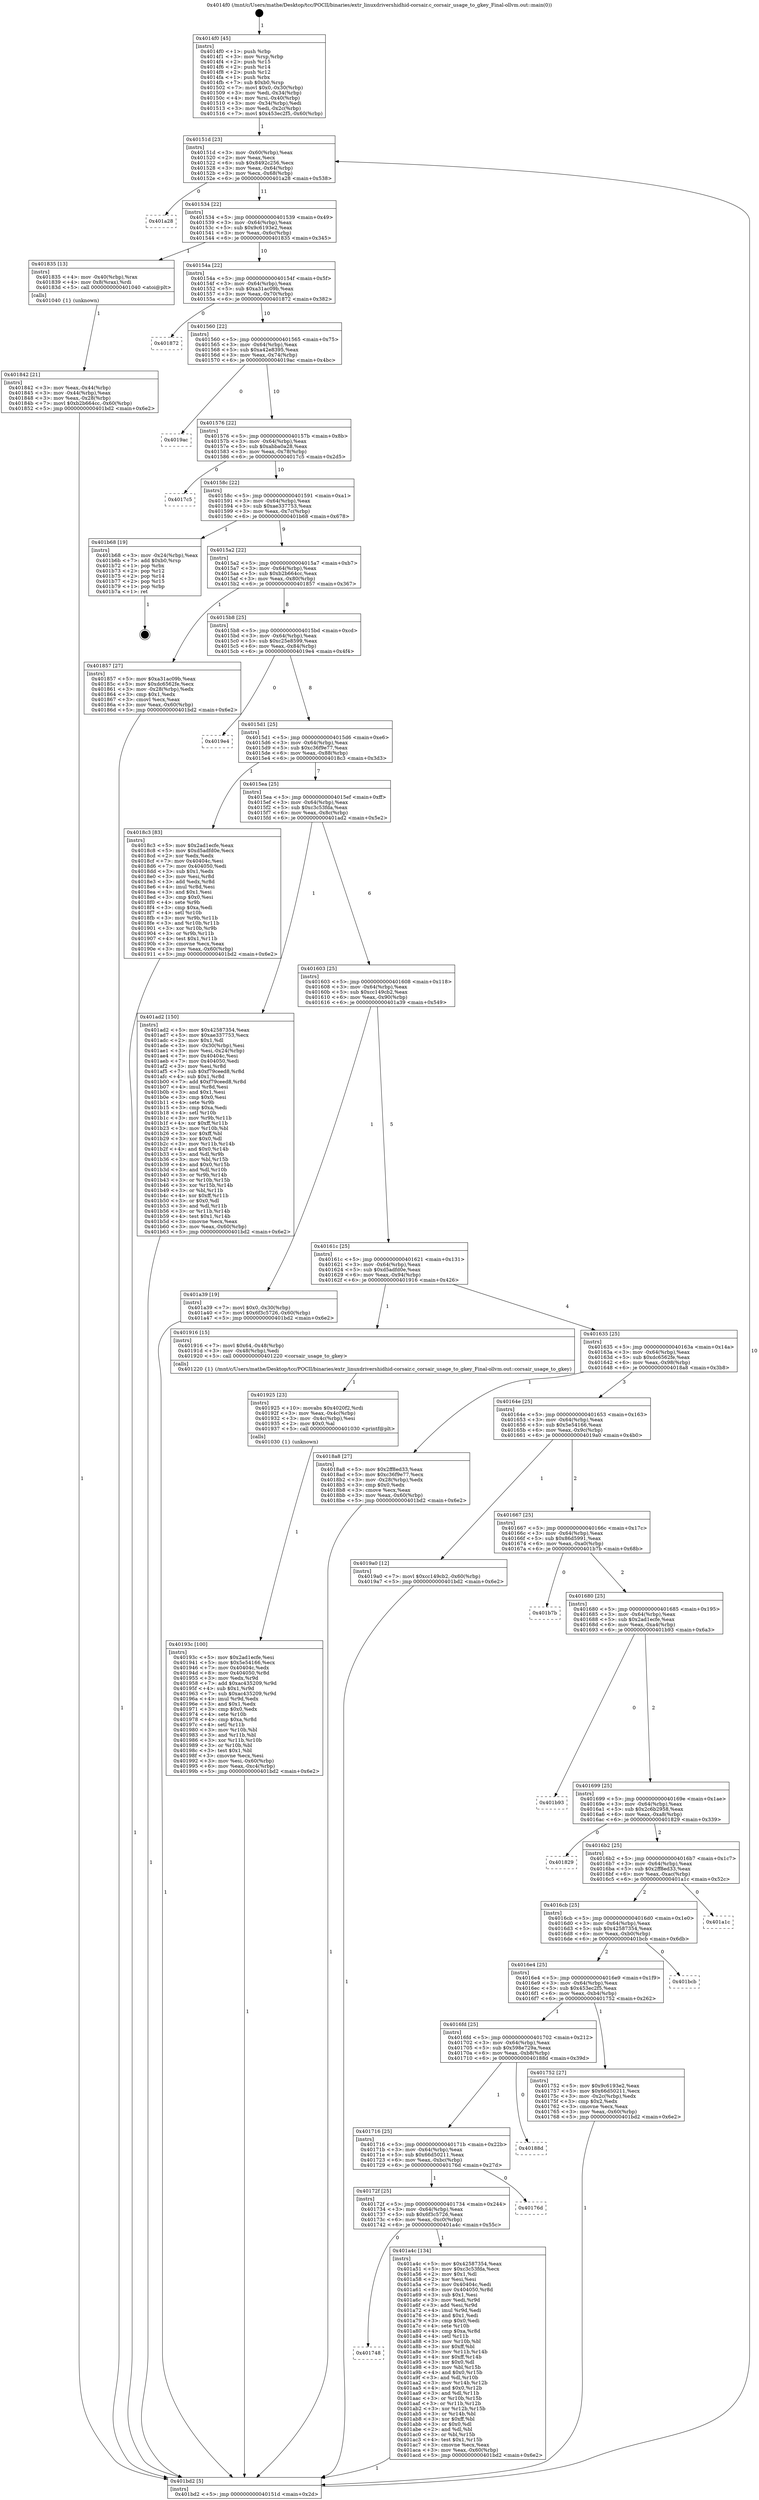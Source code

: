 digraph "0x4014f0" {
  label = "0x4014f0 (/mnt/c/Users/mathe/Desktop/tcc/POCII/binaries/extr_linuxdrivershidhid-corsair.c_corsair_usage_to_gkey_Final-ollvm.out::main(0))"
  labelloc = "t"
  node[shape=record]

  Entry [label="",width=0.3,height=0.3,shape=circle,fillcolor=black,style=filled]
  "0x40151d" [label="{
     0x40151d [23]\l
     | [instrs]\l
     &nbsp;&nbsp;0x40151d \<+3\>: mov -0x60(%rbp),%eax\l
     &nbsp;&nbsp;0x401520 \<+2\>: mov %eax,%ecx\l
     &nbsp;&nbsp;0x401522 \<+6\>: sub $0x8492c256,%ecx\l
     &nbsp;&nbsp;0x401528 \<+3\>: mov %eax,-0x64(%rbp)\l
     &nbsp;&nbsp;0x40152b \<+3\>: mov %ecx,-0x68(%rbp)\l
     &nbsp;&nbsp;0x40152e \<+6\>: je 0000000000401a28 \<main+0x538\>\l
  }"]
  "0x401a28" [label="{
     0x401a28\l
  }", style=dashed]
  "0x401534" [label="{
     0x401534 [22]\l
     | [instrs]\l
     &nbsp;&nbsp;0x401534 \<+5\>: jmp 0000000000401539 \<main+0x49\>\l
     &nbsp;&nbsp;0x401539 \<+3\>: mov -0x64(%rbp),%eax\l
     &nbsp;&nbsp;0x40153c \<+5\>: sub $0x9c6193e2,%eax\l
     &nbsp;&nbsp;0x401541 \<+3\>: mov %eax,-0x6c(%rbp)\l
     &nbsp;&nbsp;0x401544 \<+6\>: je 0000000000401835 \<main+0x345\>\l
  }"]
  Exit [label="",width=0.3,height=0.3,shape=circle,fillcolor=black,style=filled,peripheries=2]
  "0x401835" [label="{
     0x401835 [13]\l
     | [instrs]\l
     &nbsp;&nbsp;0x401835 \<+4\>: mov -0x40(%rbp),%rax\l
     &nbsp;&nbsp;0x401839 \<+4\>: mov 0x8(%rax),%rdi\l
     &nbsp;&nbsp;0x40183d \<+5\>: call 0000000000401040 \<atoi@plt\>\l
     | [calls]\l
     &nbsp;&nbsp;0x401040 \{1\} (unknown)\l
  }"]
  "0x40154a" [label="{
     0x40154a [22]\l
     | [instrs]\l
     &nbsp;&nbsp;0x40154a \<+5\>: jmp 000000000040154f \<main+0x5f\>\l
     &nbsp;&nbsp;0x40154f \<+3\>: mov -0x64(%rbp),%eax\l
     &nbsp;&nbsp;0x401552 \<+5\>: sub $0xa31ac09b,%eax\l
     &nbsp;&nbsp;0x401557 \<+3\>: mov %eax,-0x70(%rbp)\l
     &nbsp;&nbsp;0x40155a \<+6\>: je 0000000000401872 \<main+0x382\>\l
  }"]
  "0x401748" [label="{
     0x401748\l
  }", style=dashed]
  "0x401872" [label="{
     0x401872\l
  }", style=dashed]
  "0x401560" [label="{
     0x401560 [22]\l
     | [instrs]\l
     &nbsp;&nbsp;0x401560 \<+5\>: jmp 0000000000401565 \<main+0x75\>\l
     &nbsp;&nbsp;0x401565 \<+3\>: mov -0x64(%rbp),%eax\l
     &nbsp;&nbsp;0x401568 \<+5\>: sub $0xa42e8395,%eax\l
     &nbsp;&nbsp;0x40156d \<+3\>: mov %eax,-0x74(%rbp)\l
     &nbsp;&nbsp;0x401570 \<+6\>: je 00000000004019ac \<main+0x4bc\>\l
  }"]
  "0x401a4c" [label="{
     0x401a4c [134]\l
     | [instrs]\l
     &nbsp;&nbsp;0x401a4c \<+5\>: mov $0x42587354,%eax\l
     &nbsp;&nbsp;0x401a51 \<+5\>: mov $0xc3c53fda,%ecx\l
     &nbsp;&nbsp;0x401a56 \<+2\>: mov $0x1,%dl\l
     &nbsp;&nbsp;0x401a58 \<+2\>: xor %esi,%esi\l
     &nbsp;&nbsp;0x401a5a \<+7\>: mov 0x40404c,%edi\l
     &nbsp;&nbsp;0x401a61 \<+8\>: mov 0x404050,%r8d\l
     &nbsp;&nbsp;0x401a69 \<+3\>: sub $0x1,%esi\l
     &nbsp;&nbsp;0x401a6c \<+3\>: mov %edi,%r9d\l
     &nbsp;&nbsp;0x401a6f \<+3\>: add %esi,%r9d\l
     &nbsp;&nbsp;0x401a72 \<+4\>: imul %r9d,%edi\l
     &nbsp;&nbsp;0x401a76 \<+3\>: and $0x1,%edi\l
     &nbsp;&nbsp;0x401a79 \<+3\>: cmp $0x0,%edi\l
     &nbsp;&nbsp;0x401a7c \<+4\>: sete %r10b\l
     &nbsp;&nbsp;0x401a80 \<+4\>: cmp $0xa,%r8d\l
     &nbsp;&nbsp;0x401a84 \<+4\>: setl %r11b\l
     &nbsp;&nbsp;0x401a88 \<+3\>: mov %r10b,%bl\l
     &nbsp;&nbsp;0x401a8b \<+3\>: xor $0xff,%bl\l
     &nbsp;&nbsp;0x401a8e \<+3\>: mov %r11b,%r14b\l
     &nbsp;&nbsp;0x401a91 \<+4\>: xor $0xff,%r14b\l
     &nbsp;&nbsp;0x401a95 \<+3\>: xor $0x0,%dl\l
     &nbsp;&nbsp;0x401a98 \<+3\>: mov %bl,%r15b\l
     &nbsp;&nbsp;0x401a9b \<+4\>: and $0x0,%r15b\l
     &nbsp;&nbsp;0x401a9f \<+3\>: and %dl,%r10b\l
     &nbsp;&nbsp;0x401aa2 \<+3\>: mov %r14b,%r12b\l
     &nbsp;&nbsp;0x401aa5 \<+4\>: and $0x0,%r12b\l
     &nbsp;&nbsp;0x401aa9 \<+3\>: and %dl,%r11b\l
     &nbsp;&nbsp;0x401aac \<+3\>: or %r10b,%r15b\l
     &nbsp;&nbsp;0x401aaf \<+3\>: or %r11b,%r12b\l
     &nbsp;&nbsp;0x401ab2 \<+3\>: xor %r12b,%r15b\l
     &nbsp;&nbsp;0x401ab5 \<+3\>: or %r14b,%bl\l
     &nbsp;&nbsp;0x401ab8 \<+3\>: xor $0xff,%bl\l
     &nbsp;&nbsp;0x401abb \<+3\>: or $0x0,%dl\l
     &nbsp;&nbsp;0x401abe \<+2\>: and %dl,%bl\l
     &nbsp;&nbsp;0x401ac0 \<+3\>: or %bl,%r15b\l
     &nbsp;&nbsp;0x401ac3 \<+4\>: test $0x1,%r15b\l
     &nbsp;&nbsp;0x401ac7 \<+3\>: cmovne %ecx,%eax\l
     &nbsp;&nbsp;0x401aca \<+3\>: mov %eax,-0x60(%rbp)\l
     &nbsp;&nbsp;0x401acd \<+5\>: jmp 0000000000401bd2 \<main+0x6e2\>\l
  }"]
  "0x4019ac" [label="{
     0x4019ac\l
  }", style=dashed]
  "0x401576" [label="{
     0x401576 [22]\l
     | [instrs]\l
     &nbsp;&nbsp;0x401576 \<+5\>: jmp 000000000040157b \<main+0x8b\>\l
     &nbsp;&nbsp;0x40157b \<+3\>: mov -0x64(%rbp),%eax\l
     &nbsp;&nbsp;0x40157e \<+5\>: sub $0xabba0a28,%eax\l
     &nbsp;&nbsp;0x401583 \<+3\>: mov %eax,-0x78(%rbp)\l
     &nbsp;&nbsp;0x401586 \<+6\>: je 00000000004017c5 \<main+0x2d5\>\l
  }"]
  "0x40172f" [label="{
     0x40172f [25]\l
     | [instrs]\l
     &nbsp;&nbsp;0x40172f \<+5\>: jmp 0000000000401734 \<main+0x244\>\l
     &nbsp;&nbsp;0x401734 \<+3\>: mov -0x64(%rbp),%eax\l
     &nbsp;&nbsp;0x401737 \<+5\>: sub $0x6f3c5726,%eax\l
     &nbsp;&nbsp;0x40173c \<+6\>: mov %eax,-0xc0(%rbp)\l
     &nbsp;&nbsp;0x401742 \<+6\>: je 0000000000401a4c \<main+0x55c\>\l
  }"]
  "0x4017c5" [label="{
     0x4017c5\l
  }", style=dashed]
  "0x40158c" [label="{
     0x40158c [22]\l
     | [instrs]\l
     &nbsp;&nbsp;0x40158c \<+5\>: jmp 0000000000401591 \<main+0xa1\>\l
     &nbsp;&nbsp;0x401591 \<+3\>: mov -0x64(%rbp),%eax\l
     &nbsp;&nbsp;0x401594 \<+5\>: sub $0xae337753,%eax\l
     &nbsp;&nbsp;0x401599 \<+3\>: mov %eax,-0x7c(%rbp)\l
     &nbsp;&nbsp;0x40159c \<+6\>: je 0000000000401b68 \<main+0x678\>\l
  }"]
  "0x40176d" [label="{
     0x40176d\l
  }", style=dashed]
  "0x401b68" [label="{
     0x401b68 [19]\l
     | [instrs]\l
     &nbsp;&nbsp;0x401b68 \<+3\>: mov -0x24(%rbp),%eax\l
     &nbsp;&nbsp;0x401b6b \<+7\>: add $0xb0,%rsp\l
     &nbsp;&nbsp;0x401b72 \<+1\>: pop %rbx\l
     &nbsp;&nbsp;0x401b73 \<+2\>: pop %r12\l
     &nbsp;&nbsp;0x401b75 \<+2\>: pop %r14\l
     &nbsp;&nbsp;0x401b77 \<+2\>: pop %r15\l
     &nbsp;&nbsp;0x401b79 \<+1\>: pop %rbp\l
     &nbsp;&nbsp;0x401b7a \<+1\>: ret\l
  }"]
  "0x4015a2" [label="{
     0x4015a2 [22]\l
     | [instrs]\l
     &nbsp;&nbsp;0x4015a2 \<+5\>: jmp 00000000004015a7 \<main+0xb7\>\l
     &nbsp;&nbsp;0x4015a7 \<+3\>: mov -0x64(%rbp),%eax\l
     &nbsp;&nbsp;0x4015aa \<+5\>: sub $0xb2b664cc,%eax\l
     &nbsp;&nbsp;0x4015af \<+3\>: mov %eax,-0x80(%rbp)\l
     &nbsp;&nbsp;0x4015b2 \<+6\>: je 0000000000401857 \<main+0x367\>\l
  }"]
  "0x401716" [label="{
     0x401716 [25]\l
     | [instrs]\l
     &nbsp;&nbsp;0x401716 \<+5\>: jmp 000000000040171b \<main+0x22b\>\l
     &nbsp;&nbsp;0x40171b \<+3\>: mov -0x64(%rbp),%eax\l
     &nbsp;&nbsp;0x40171e \<+5\>: sub $0x66d50211,%eax\l
     &nbsp;&nbsp;0x401723 \<+6\>: mov %eax,-0xbc(%rbp)\l
     &nbsp;&nbsp;0x401729 \<+6\>: je 000000000040176d \<main+0x27d\>\l
  }"]
  "0x401857" [label="{
     0x401857 [27]\l
     | [instrs]\l
     &nbsp;&nbsp;0x401857 \<+5\>: mov $0xa31ac09b,%eax\l
     &nbsp;&nbsp;0x40185c \<+5\>: mov $0xdc6562fe,%ecx\l
     &nbsp;&nbsp;0x401861 \<+3\>: mov -0x28(%rbp),%edx\l
     &nbsp;&nbsp;0x401864 \<+3\>: cmp $0x1,%edx\l
     &nbsp;&nbsp;0x401867 \<+3\>: cmovl %ecx,%eax\l
     &nbsp;&nbsp;0x40186a \<+3\>: mov %eax,-0x60(%rbp)\l
     &nbsp;&nbsp;0x40186d \<+5\>: jmp 0000000000401bd2 \<main+0x6e2\>\l
  }"]
  "0x4015b8" [label="{
     0x4015b8 [25]\l
     | [instrs]\l
     &nbsp;&nbsp;0x4015b8 \<+5\>: jmp 00000000004015bd \<main+0xcd\>\l
     &nbsp;&nbsp;0x4015bd \<+3\>: mov -0x64(%rbp),%eax\l
     &nbsp;&nbsp;0x4015c0 \<+5\>: sub $0xc25e8599,%eax\l
     &nbsp;&nbsp;0x4015c5 \<+6\>: mov %eax,-0x84(%rbp)\l
     &nbsp;&nbsp;0x4015cb \<+6\>: je 00000000004019e4 \<main+0x4f4\>\l
  }"]
  "0x40188d" [label="{
     0x40188d\l
  }", style=dashed]
  "0x4019e4" [label="{
     0x4019e4\l
  }", style=dashed]
  "0x4015d1" [label="{
     0x4015d1 [25]\l
     | [instrs]\l
     &nbsp;&nbsp;0x4015d1 \<+5\>: jmp 00000000004015d6 \<main+0xe6\>\l
     &nbsp;&nbsp;0x4015d6 \<+3\>: mov -0x64(%rbp),%eax\l
     &nbsp;&nbsp;0x4015d9 \<+5\>: sub $0xc36f9e77,%eax\l
     &nbsp;&nbsp;0x4015de \<+6\>: mov %eax,-0x88(%rbp)\l
     &nbsp;&nbsp;0x4015e4 \<+6\>: je 00000000004018c3 \<main+0x3d3\>\l
  }"]
  "0x40193c" [label="{
     0x40193c [100]\l
     | [instrs]\l
     &nbsp;&nbsp;0x40193c \<+5\>: mov $0x2ad1ecfe,%esi\l
     &nbsp;&nbsp;0x401941 \<+5\>: mov $0x5e54166,%ecx\l
     &nbsp;&nbsp;0x401946 \<+7\>: mov 0x40404c,%edx\l
     &nbsp;&nbsp;0x40194d \<+8\>: mov 0x404050,%r8d\l
     &nbsp;&nbsp;0x401955 \<+3\>: mov %edx,%r9d\l
     &nbsp;&nbsp;0x401958 \<+7\>: add $0xac435209,%r9d\l
     &nbsp;&nbsp;0x40195f \<+4\>: sub $0x1,%r9d\l
     &nbsp;&nbsp;0x401963 \<+7\>: sub $0xac435209,%r9d\l
     &nbsp;&nbsp;0x40196a \<+4\>: imul %r9d,%edx\l
     &nbsp;&nbsp;0x40196e \<+3\>: and $0x1,%edx\l
     &nbsp;&nbsp;0x401971 \<+3\>: cmp $0x0,%edx\l
     &nbsp;&nbsp;0x401974 \<+4\>: sete %r10b\l
     &nbsp;&nbsp;0x401978 \<+4\>: cmp $0xa,%r8d\l
     &nbsp;&nbsp;0x40197c \<+4\>: setl %r11b\l
     &nbsp;&nbsp;0x401980 \<+3\>: mov %r10b,%bl\l
     &nbsp;&nbsp;0x401983 \<+3\>: and %r11b,%bl\l
     &nbsp;&nbsp;0x401986 \<+3\>: xor %r11b,%r10b\l
     &nbsp;&nbsp;0x401989 \<+3\>: or %r10b,%bl\l
     &nbsp;&nbsp;0x40198c \<+3\>: test $0x1,%bl\l
     &nbsp;&nbsp;0x40198f \<+3\>: cmovne %ecx,%esi\l
     &nbsp;&nbsp;0x401992 \<+3\>: mov %esi,-0x60(%rbp)\l
     &nbsp;&nbsp;0x401995 \<+6\>: mov %eax,-0xc4(%rbp)\l
     &nbsp;&nbsp;0x40199b \<+5\>: jmp 0000000000401bd2 \<main+0x6e2\>\l
  }"]
  "0x4018c3" [label="{
     0x4018c3 [83]\l
     | [instrs]\l
     &nbsp;&nbsp;0x4018c3 \<+5\>: mov $0x2ad1ecfe,%eax\l
     &nbsp;&nbsp;0x4018c8 \<+5\>: mov $0xd5adfd0e,%ecx\l
     &nbsp;&nbsp;0x4018cd \<+2\>: xor %edx,%edx\l
     &nbsp;&nbsp;0x4018cf \<+7\>: mov 0x40404c,%esi\l
     &nbsp;&nbsp;0x4018d6 \<+7\>: mov 0x404050,%edi\l
     &nbsp;&nbsp;0x4018dd \<+3\>: sub $0x1,%edx\l
     &nbsp;&nbsp;0x4018e0 \<+3\>: mov %esi,%r8d\l
     &nbsp;&nbsp;0x4018e3 \<+3\>: add %edx,%r8d\l
     &nbsp;&nbsp;0x4018e6 \<+4\>: imul %r8d,%esi\l
     &nbsp;&nbsp;0x4018ea \<+3\>: and $0x1,%esi\l
     &nbsp;&nbsp;0x4018ed \<+3\>: cmp $0x0,%esi\l
     &nbsp;&nbsp;0x4018f0 \<+4\>: sete %r9b\l
     &nbsp;&nbsp;0x4018f4 \<+3\>: cmp $0xa,%edi\l
     &nbsp;&nbsp;0x4018f7 \<+4\>: setl %r10b\l
     &nbsp;&nbsp;0x4018fb \<+3\>: mov %r9b,%r11b\l
     &nbsp;&nbsp;0x4018fe \<+3\>: and %r10b,%r11b\l
     &nbsp;&nbsp;0x401901 \<+3\>: xor %r10b,%r9b\l
     &nbsp;&nbsp;0x401904 \<+3\>: or %r9b,%r11b\l
     &nbsp;&nbsp;0x401907 \<+4\>: test $0x1,%r11b\l
     &nbsp;&nbsp;0x40190b \<+3\>: cmovne %ecx,%eax\l
     &nbsp;&nbsp;0x40190e \<+3\>: mov %eax,-0x60(%rbp)\l
     &nbsp;&nbsp;0x401911 \<+5\>: jmp 0000000000401bd2 \<main+0x6e2\>\l
  }"]
  "0x4015ea" [label="{
     0x4015ea [25]\l
     | [instrs]\l
     &nbsp;&nbsp;0x4015ea \<+5\>: jmp 00000000004015ef \<main+0xff\>\l
     &nbsp;&nbsp;0x4015ef \<+3\>: mov -0x64(%rbp),%eax\l
     &nbsp;&nbsp;0x4015f2 \<+5\>: sub $0xc3c53fda,%eax\l
     &nbsp;&nbsp;0x4015f7 \<+6\>: mov %eax,-0x8c(%rbp)\l
     &nbsp;&nbsp;0x4015fd \<+6\>: je 0000000000401ad2 \<main+0x5e2\>\l
  }"]
  "0x401925" [label="{
     0x401925 [23]\l
     | [instrs]\l
     &nbsp;&nbsp;0x401925 \<+10\>: movabs $0x4020f2,%rdi\l
     &nbsp;&nbsp;0x40192f \<+3\>: mov %eax,-0x4c(%rbp)\l
     &nbsp;&nbsp;0x401932 \<+3\>: mov -0x4c(%rbp),%esi\l
     &nbsp;&nbsp;0x401935 \<+2\>: mov $0x0,%al\l
     &nbsp;&nbsp;0x401937 \<+5\>: call 0000000000401030 \<printf@plt\>\l
     | [calls]\l
     &nbsp;&nbsp;0x401030 \{1\} (unknown)\l
  }"]
  "0x401ad2" [label="{
     0x401ad2 [150]\l
     | [instrs]\l
     &nbsp;&nbsp;0x401ad2 \<+5\>: mov $0x42587354,%eax\l
     &nbsp;&nbsp;0x401ad7 \<+5\>: mov $0xae337753,%ecx\l
     &nbsp;&nbsp;0x401adc \<+2\>: mov $0x1,%dl\l
     &nbsp;&nbsp;0x401ade \<+3\>: mov -0x30(%rbp),%esi\l
     &nbsp;&nbsp;0x401ae1 \<+3\>: mov %esi,-0x24(%rbp)\l
     &nbsp;&nbsp;0x401ae4 \<+7\>: mov 0x40404c,%esi\l
     &nbsp;&nbsp;0x401aeb \<+7\>: mov 0x404050,%edi\l
     &nbsp;&nbsp;0x401af2 \<+3\>: mov %esi,%r8d\l
     &nbsp;&nbsp;0x401af5 \<+7\>: sub $0xf79ceed8,%r8d\l
     &nbsp;&nbsp;0x401afc \<+4\>: sub $0x1,%r8d\l
     &nbsp;&nbsp;0x401b00 \<+7\>: add $0xf79ceed8,%r8d\l
     &nbsp;&nbsp;0x401b07 \<+4\>: imul %r8d,%esi\l
     &nbsp;&nbsp;0x401b0b \<+3\>: and $0x1,%esi\l
     &nbsp;&nbsp;0x401b0e \<+3\>: cmp $0x0,%esi\l
     &nbsp;&nbsp;0x401b11 \<+4\>: sete %r9b\l
     &nbsp;&nbsp;0x401b15 \<+3\>: cmp $0xa,%edi\l
     &nbsp;&nbsp;0x401b18 \<+4\>: setl %r10b\l
     &nbsp;&nbsp;0x401b1c \<+3\>: mov %r9b,%r11b\l
     &nbsp;&nbsp;0x401b1f \<+4\>: xor $0xff,%r11b\l
     &nbsp;&nbsp;0x401b23 \<+3\>: mov %r10b,%bl\l
     &nbsp;&nbsp;0x401b26 \<+3\>: xor $0xff,%bl\l
     &nbsp;&nbsp;0x401b29 \<+3\>: xor $0x0,%dl\l
     &nbsp;&nbsp;0x401b2c \<+3\>: mov %r11b,%r14b\l
     &nbsp;&nbsp;0x401b2f \<+4\>: and $0x0,%r14b\l
     &nbsp;&nbsp;0x401b33 \<+3\>: and %dl,%r9b\l
     &nbsp;&nbsp;0x401b36 \<+3\>: mov %bl,%r15b\l
     &nbsp;&nbsp;0x401b39 \<+4\>: and $0x0,%r15b\l
     &nbsp;&nbsp;0x401b3d \<+3\>: and %dl,%r10b\l
     &nbsp;&nbsp;0x401b40 \<+3\>: or %r9b,%r14b\l
     &nbsp;&nbsp;0x401b43 \<+3\>: or %r10b,%r15b\l
     &nbsp;&nbsp;0x401b46 \<+3\>: xor %r15b,%r14b\l
     &nbsp;&nbsp;0x401b49 \<+3\>: or %bl,%r11b\l
     &nbsp;&nbsp;0x401b4c \<+4\>: xor $0xff,%r11b\l
     &nbsp;&nbsp;0x401b50 \<+3\>: or $0x0,%dl\l
     &nbsp;&nbsp;0x401b53 \<+3\>: and %dl,%r11b\l
     &nbsp;&nbsp;0x401b56 \<+3\>: or %r11b,%r14b\l
     &nbsp;&nbsp;0x401b59 \<+4\>: test $0x1,%r14b\l
     &nbsp;&nbsp;0x401b5d \<+3\>: cmovne %ecx,%eax\l
     &nbsp;&nbsp;0x401b60 \<+3\>: mov %eax,-0x60(%rbp)\l
     &nbsp;&nbsp;0x401b63 \<+5\>: jmp 0000000000401bd2 \<main+0x6e2\>\l
  }"]
  "0x401603" [label="{
     0x401603 [25]\l
     | [instrs]\l
     &nbsp;&nbsp;0x401603 \<+5\>: jmp 0000000000401608 \<main+0x118\>\l
     &nbsp;&nbsp;0x401608 \<+3\>: mov -0x64(%rbp),%eax\l
     &nbsp;&nbsp;0x40160b \<+5\>: sub $0xcc149cb2,%eax\l
     &nbsp;&nbsp;0x401610 \<+6\>: mov %eax,-0x90(%rbp)\l
     &nbsp;&nbsp;0x401616 \<+6\>: je 0000000000401a39 \<main+0x549\>\l
  }"]
  "0x401842" [label="{
     0x401842 [21]\l
     | [instrs]\l
     &nbsp;&nbsp;0x401842 \<+3\>: mov %eax,-0x44(%rbp)\l
     &nbsp;&nbsp;0x401845 \<+3\>: mov -0x44(%rbp),%eax\l
     &nbsp;&nbsp;0x401848 \<+3\>: mov %eax,-0x28(%rbp)\l
     &nbsp;&nbsp;0x40184b \<+7\>: movl $0xb2b664cc,-0x60(%rbp)\l
     &nbsp;&nbsp;0x401852 \<+5\>: jmp 0000000000401bd2 \<main+0x6e2\>\l
  }"]
  "0x401a39" [label="{
     0x401a39 [19]\l
     | [instrs]\l
     &nbsp;&nbsp;0x401a39 \<+7\>: movl $0x0,-0x30(%rbp)\l
     &nbsp;&nbsp;0x401a40 \<+7\>: movl $0x6f3c5726,-0x60(%rbp)\l
     &nbsp;&nbsp;0x401a47 \<+5\>: jmp 0000000000401bd2 \<main+0x6e2\>\l
  }"]
  "0x40161c" [label="{
     0x40161c [25]\l
     | [instrs]\l
     &nbsp;&nbsp;0x40161c \<+5\>: jmp 0000000000401621 \<main+0x131\>\l
     &nbsp;&nbsp;0x401621 \<+3\>: mov -0x64(%rbp),%eax\l
     &nbsp;&nbsp;0x401624 \<+5\>: sub $0xd5adfd0e,%eax\l
     &nbsp;&nbsp;0x401629 \<+6\>: mov %eax,-0x94(%rbp)\l
     &nbsp;&nbsp;0x40162f \<+6\>: je 0000000000401916 \<main+0x426\>\l
  }"]
  "0x4014f0" [label="{
     0x4014f0 [45]\l
     | [instrs]\l
     &nbsp;&nbsp;0x4014f0 \<+1\>: push %rbp\l
     &nbsp;&nbsp;0x4014f1 \<+3\>: mov %rsp,%rbp\l
     &nbsp;&nbsp;0x4014f4 \<+2\>: push %r15\l
     &nbsp;&nbsp;0x4014f6 \<+2\>: push %r14\l
     &nbsp;&nbsp;0x4014f8 \<+2\>: push %r12\l
     &nbsp;&nbsp;0x4014fa \<+1\>: push %rbx\l
     &nbsp;&nbsp;0x4014fb \<+7\>: sub $0xb0,%rsp\l
     &nbsp;&nbsp;0x401502 \<+7\>: movl $0x0,-0x30(%rbp)\l
     &nbsp;&nbsp;0x401509 \<+3\>: mov %edi,-0x34(%rbp)\l
     &nbsp;&nbsp;0x40150c \<+4\>: mov %rsi,-0x40(%rbp)\l
     &nbsp;&nbsp;0x401510 \<+3\>: mov -0x34(%rbp),%edi\l
     &nbsp;&nbsp;0x401513 \<+3\>: mov %edi,-0x2c(%rbp)\l
     &nbsp;&nbsp;0x401516 \<+7\>: movl $0x453ec2f5,-0x60(%rbp)\l
  }"]
  "0x401916" [label="{
     0x401916 [15]\l
     | [instrs]\l
     &nbsp;&nbsp;0x401916 \<+7\>: movl $0x64,-0x48(%rbp)\l
     &nbsp;&nbsp;0x40191d \<+3\>: mov -0x48(%rbp),%edi\l
     &nbsp;&nbsp;0x401920 \<+5\>: call 0000000000401220 \<corsair_usage_to_gkey\>\l
     | [calls]\l
     &nbsp;&nbsp;0x401220 \{1\} (/mnt/c/Users/mathe/Desktop/tcc/POCII/binaries/extr_linuxdrivershidhid-corsair.c_corsair_usage_to_gkey_Final-ollvm.out::corsair_usage_to_gkey)\l
  }"]
  "0x401635" [label="{
     0x401635 [25]\l
     | [instrs]\l
     &nbsp;&nbsp;0x401635 \<+5\>: jmp 000000000040163a \<main+0x14a\>\l
     &nbsp;&nbsp;0x40163a \<+3\>: mov -0x64(%rbp),%eax\l
     &nbsp;&nbsp;0x40163d \<+5\>: sub $0xdc6562fe,%eax\l
     &nbsp;&nbsp;0x401642 \<+6\>: mov %eax,-0x98(%rbp)\l
     &nbsp;&nbsp;0x401648 \<+6\>: je 00000000004018a8 \<main+0x3b8\>\l
  }"]
  "0x401bd2" [label="{
     0x401bd2 [5]\l
     | [instrs]\l
     &nbsp;&nbsp;0x401bd2 \<+5\>: jmp 000000000040151d \<main+0x2d\>\l
  }"]
  "0x4018a8" [label="{
     0x4018a8 [27]\l
     | [instrs]\l
     &nbsp;&nbsp;0x4018a8 \<+5\>: mov $0x2ff8ed33,%eax\l
     &nbsp;&nbsp;0x4018ad \<+5\>: mov $0xc36f9e77,%ecx\l
     &nbsp;&nbsp;0x4018b2 \<+3\>: mov -0x28(%rbp),%edx\l
     &nbsp;&nbsp;0x4018b5 \<+3\>: cmp $0x0,%edx\l
     &nbsp;&nbsp;0x4018b8 \<+3\>: cmove %ecx,%eax\l
     &nbsp;&nbsp;0x4018bb \<+3\>: mov %eax,-0x60(%rbp)\l
     &nbsp;&nbsp;0x4018be \<+5\>: jmp 0000000000401bd2 \<main+0x6e2\>\l
  }"]
  "0x40164e" [label="{
     0x40164e [25]\l
     | [instrs]\l
     &nbsp;&nbsp;0x40164e \<+5\>: jmp 0000000000401653 \<main+0x163\>\l
     &nbsp;&nbsp;0x401653 \<+3\>: mov -0x64(%rbp),%eax\l
     &nbsp;&nbsp;0x401656 \<+5\>: sub $0x5e54166,%eax\l
     &nbsp;&nbsp;0x40165b \<+6\>: mov %eax,-0x9c(%rbp)\l
     &nbsp;&nbsp;0x401661 \<+6\>: je 00000000004019a0 \<main+0x4b0\>\l
  }"]
  "0x4016fd" [label="{
     0x4016fd [25]\l
     | [instrs]\l
     &nbsp;&nbsp;0x4016fd \<+5\>: jmp 0000000000401702 \<main+0x212\>\l
     &nbsp;&nbsp;0x401702 \<+3\>: mov -0x64(%rbp),%eax\l
     &nbsp;&nbsp;0x401705 \<+5\>: sub $0x598e729a,%eax\l
     &nbsp;&nbsp;0x40170a \<+6\>: mov %eax,-0xb8(%rbp)\l
     &nbsp;&nbsp;0x401710 \<+6\>: je 000000000040188d \<main+0x39d\>\l
  }"]
  "0x4019a0" [label="{
     0x4019a0 [12]\l
     | [instrs]\l
     &nbsp;&nbsp;0x4019a0 \<+7\>: movl $0xcc149cb2,-0x60(%rbp)\l
     &nbsp;&nbsp;0x4019a7 \<+5\>: jmp 0000000000401bd2 \<main+0x6e2\>\l
  }"]
  "0x401667" [label="{
     0x401667 [25]\l
     | [instrs]\l
     &nbsp;&nbsp;0x401667 \<+5\>: jmp 000000000040166c \<main+0x17c\>\l
     &nbsp;&nbsp;0x40166c \<+3\>: mov -0x64(%rbp),%eax\l
     &nbsp;&nbsp;0x40166f \<+5\>: sub $0x86d5991,%eax\l
     &nbsp;&nbsp;0x401674 \<+6\>: mov %eax,-0xa0(%rbp)\l
     &nbsp;&nbsp;0x40167a \<+6\>: je 0000000000401b7b \<main+0x68b\>\l
  }"]
  "0x401752" [label="{
     0x401752 [27]\l
     | [instrs]\l
     &nbsp;&nbsp;0x401752 \<+5\>: mov $0x9c6193e2,%eax\l
     &nbsp;&nbsp;0x401757 \<+5\>: mov $0x66d50211,%ecx\l
     &nbsp;&nbsp;0x40175c \<+3\>: mov -0x2c(%rbp),%edx\l
     &nbsp;&nbsp;0x40175f \<+3\>: cmp $0x2,%edx\l
     &nbsp;&nbsp;0x401762 \<+3\>: cmovne %ecx,%eax\l
     &nbsp;&nbsp;0x401765 \<+3\>: mov %eax,-0x60(%rbp)\l
     &nbsp;&nbsp;0x401768 \<+5\>: jmp 0000000000401bd2 \<main+0x6e2\>\l
  }"]
  "0x401b7b" [label="{
     0x401b7b\l
  }", style=dashed]
  "0x401680" [label="{
     0x401680 [25]\l
     | [instrs]\l
     &nbsp;&nbsp;0x401680 \<+5\>: jmp 0000000000401685 \<main+0x195\>\l
     &nbsp;&nbsp;0x401685 \<+3\>: mov -0x64(%rbp),%eax\l
     &nbsp;&nbsp;0x401688 \<+5\>: sub $0x2ad1ecfe,%eax\l
     &nbsp;&nbsp;0x40168d \<+6\>: mov %eax,-0xa4(%rbp)\l
     &nbsp;&nbsp;0x401693 \<+6\>: je 0000000000401b93 \<main+0x6a3\>\l
  }"]
  "0x4016e4" [label="{
     0x4016e4 [25]\l
     | [instrs]\l
     &nbsp;&nbsp;0x4016e4 \<+5\>: jmp 00000000004016e9 \<main+0x1f9\>\l
     &nbsp;&nbsp;0x4016e9 \<+3\>: mov -0x64(%rbp),%eax\l
     &nbsp;&nbsp;0x4016ec \<+5\>: sub $0x453ec2f5,%eax\l
     &nbsp;&nbsp;0x4016f1 \<+6\>: mov %eax,-0xb4(%rbp)\l
     &nbsp;&nbsp;0x4016f7 \<+6\>: je 0000000000401752 \<main+0x262\>\l
  }"]
  "0x401b93" [label="{
     0x401b93\l
  }", style=dashed]
  "0x401699" [label="{
     0x401699 [25]\l
     | [instrs]\l
     &nbsp;&nbsp;0x401699 \<+5\>: jmp 000000000040169e \<main+0x1ae\>\l
     &nbsp;&nbsp;0x40169e \<+3\>: mov -0x64(%rbp),%eax\l
     &nbsp;&nbsp;0x4016a1 \<+5\>: sub $0x2c6b2958,%eax\l
     &nbsp;&nbsp;0x4016a6 \<+6\>: mov %eax,-0xa8(%rbp)\l
     &nbsp;&nbsp;0x4016ac \<+6\>: je 0000000000401829 \<main+0x339\>\l
  }"]
  "0x401bcb" [label="{
     0x401bcb\l
  }", style=dashed]
  "0x401829" [label="{
     0x401829\l
  }", style=dashed]
  "0x4016b2" [label="{
     0x4016b2 [25]\l
     | [instrs]\l
     &nbsp;&nbsp;0x4016b2 \<+5\>: jmp 00000000004016b7 \<main+0x1c7\>\l
     &nbsp;&nbsp;0x4016b7 \<+3\>: mov -0x64(%rbp),%eax\l
     &nbsp;&nbsp;0x4016ba \<+5\>: sub $0x2ff8ed33,%eax\l
     &nbsp;&nbsp;0x4016bf \<+6\>: mov %eax,-0xac(%rbp)\l
     &nbsp;&nbsp;0x4016c5 \<+6\>: je 0000000000401a1c \<main+0x52c\>\l
  }"]
  "0x4016cb" [label="{
     0x4016cb [25]\l
     | [instrs]\l
     &nbsp;&nbsp;0x4016cb \<+5\>: jmp 00000000004016d0 \<main+0x1e0\>\l
     &nbsp;&nbsp;0x4016d0 \<+3\>: mov -0x64(%rbp),%eax\l
     &nbsp;&nbsp;0x4016d3 \<+5\>: sub $0x42587354,%eax\l
     &nbsp;&nbsp;0x4016d8 \<+6\>: mov %eax,-0xb0(%rbp)\l
     &nbsp;&nbsp;0x4016de \<+6\>: je 0000000000401bcb \<main+0x6db\>\l
  }"]
  "0x401a1c" [label="{
     0x401a1c\l
  }", style=dashed]
  Entry -> "0x4014f0" [label=" 1"]
  "0x40151d" -> "0x401a28" [label=" 0"]
  "0x40151d" -> "0x401534" [label=" 11"]
  "0x401b68" -> Exit [label=" 1"]
  "0x401534" -> "0x401835" [label=" 1"]
  "0x401534" -> "0x40154a" [label=" 10"]
  "0x401ad2" -> "0x401bd2" [label=" 1"]
  "0x40154a" -> "0x401872" [label=" 0"]
  "0x40154a" -> "0x401560" [label=" 10"]
  "0x401a4c" -> "0x401bd2" [label=" 1"]
  "0x401560" -> "0x4019ac" [label=" 0"]
  "0x401560" -> "0x401576" [label=" 10"]
  "0x40172f" -> "0x401748" [label=" 0"]
  "0x401576" -> "0x4017c5" [label=" 0"]
  "0x401576" -> "0x40158c" [label=" 10"]
  "0x40172f" -> "0x401a4c" [label=" 1"]
  "0x40158c" -> "0x401b68" [label=" 1"]
  "0x40158c" -> "0x4015a2" [label=" 9"]
  "0x401716" -> "0x40172f" [label=" 1"]
  "0x4015a2" -> "0x401857" [label=" 1"]
  "0x4015a2" -> "0x4015b8" [label=" 8"]
  "0x401716" -> "0x40176d" [label=" 0"]
  "0x4015b8" -> "0x4019e4" [label=" 0"]
  "0x4015b8" -> "0x4015d1" [label=" 8"]
  "0x4016fd" -> "0x401716" [label=" 1"]
  "0x4015d1" -> "0x4018c3" [label=" 1"]
  "0x4015d1" -> "0x4015ea" [label=" 7"]
  "0x4016fd" -> "0x40188d" [label=" 0"]
  "0x4015ea" -> "0x401ad2" [label=" 1"]
  "0x4015ea" -> "0x401603" [label=" 6"]
  "0x401a39" -> "0x401bd2" [label=" 1"]
  "0x401603" -> "0x401a39" [label=" 1"]
  "0x401603" -> "0x40161c" [label=" 5"]
  "0x4019a0" -> "0x401bd2" [label=" 1"]
  "0x40161c" -> "0x401916" [label=" 1"]
  "0x40161c" -> "0x401635" [label=" 4"]
  "0x40193c" -> "0x401bd2" [label=" 1"]
  "0x401635" -> "0x4018a8" [label=" 1"]
  "0x401635" -> "0x40164e" [label=" 3"]
  "0x401925" -> "0x40193c" [label=" 1"]
  "0x40164e" -> "0x4019a0" [label=" 1"]
  "0x40164e" -> "0x401667" [label=" 2"]
  "0x401916" -> "0x401925" [label=" 1"]
  "0x401667" -> "0x401b7b" [label=" 0"]
  "0x401667" -> "0x401680" [label=" 2"]
  "0x4018c3" -> "0x401bd2" [label=" 1"]
  "0x401680" -> "0x401b93" [label=" 0"]
  "0x401680" -> "0x401699" [label=" 2"]
  "0x401857" -> "0x401bd2" [label=" 1"]
  "0x401699" -> "0x401829" [label=" 0"]
  "0x401699" -> "0x4016b2" [label=" 2"]
  "0x401842" -> "0x401bd2" [label=" 1"]
  "0x4016b2" -> "0x401a1c" [label=" 0"]
  "0x4016b2" -> "0x4016cb" [label=" 2"]
  "0x401835" -> "0x401842" [label=" 1"]
  "0x4016cb" -> "0x401bcb" [label=" 0"]
  "0x4016cb" -> "0x4016e4" [label=" 2"]
  "0x4018a8" -> "0x401bd2" [label=" 1"]
  "0x4016e4" -> "0x401752" [label=" 1"]
  "0x4016e4" -> "0x4016fd" [label=" 1"]
  "0x401752" -> "0x401bd2" [label=" 1"]
  "0x4014f0" -> "0x40151d" [label=" 1"]
  "0x401bd2" -> "0x40151d" [label=" 10"]
}
